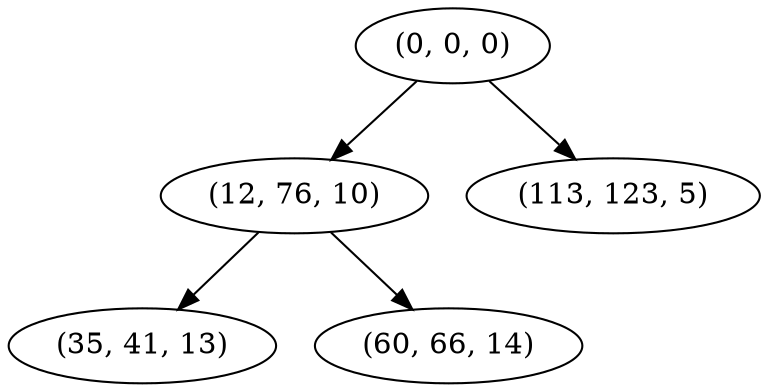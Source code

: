digraph tree {
    "(0, 0, 0)";
    "(12, 76, 10)";
    "(35, 41, 13)";
    "(60, 66, 14)";
    "(113, 123, 5)";
    "(0, 0, 0)" -> "(12, 76, 10)";
    "(0, 0, 0)" -> "(113, 123, 5)";
    "(12, 76, 10)" -> "(35, 41, 13)";
    "(12, 76, 10)" -> "(60, 66, 14)";
}
